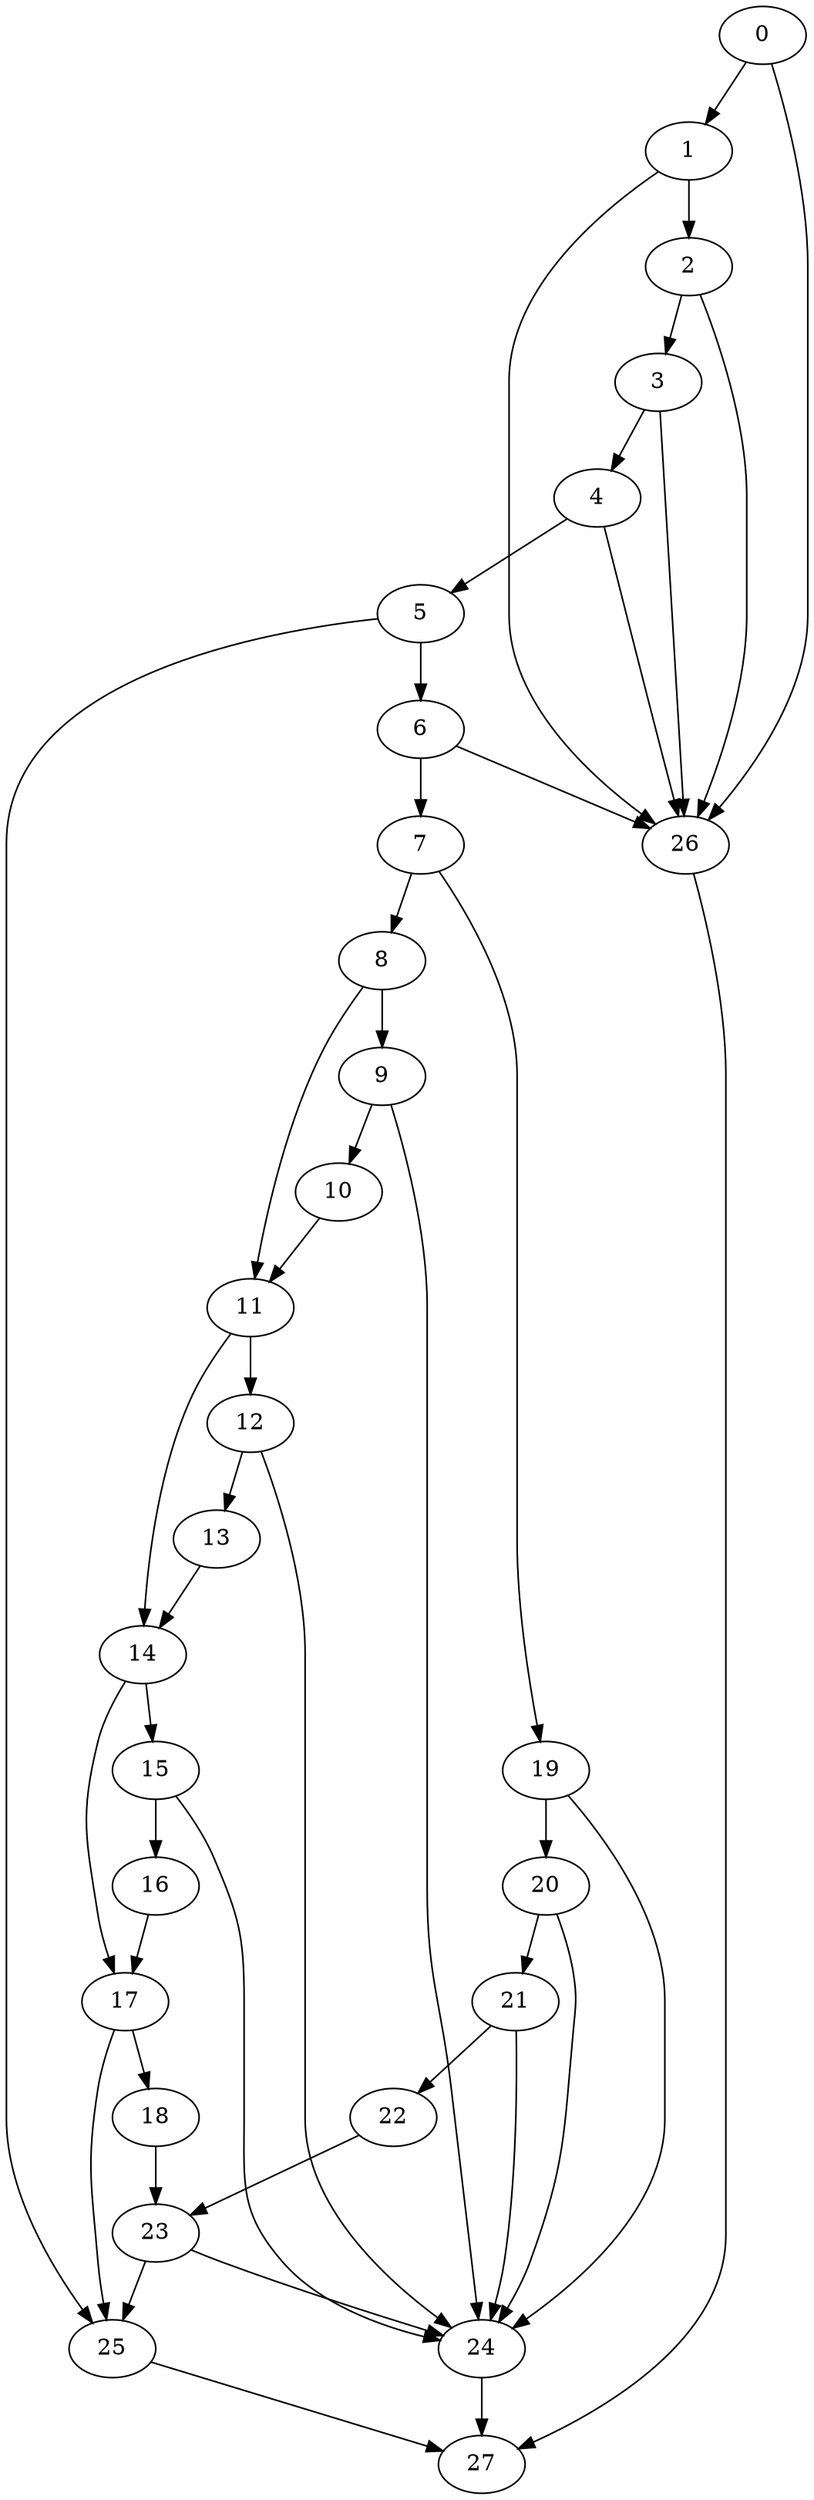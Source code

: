 digraph {
	0
	1
	2
	3
	4
	5
	6
	7
	8
	9
	10
	11
	12
	13
	14
	15
	16
	17
	18
	19
	20
	21
	22
	23
	24
	25
	26
	27
	17 -> 25
	23 -> 25
	5 -> 25
	14 -> 17
	16 -> 17
	8 -> 9
	9 -> 10
	8 -> 11
	10 -> 11
	1 -> 2
	4 -> 5
	24 -> 27
	25 -> 27
	26 -> 27
	20 -> 21
	0 -> 1
	5 -> 6
	19 -> 20
	17 -> 18
	7 -> 19
	18 -> 23
	22 -> 23
	2 -> 3
	6 -> 7
	11 -> 14
	13 -> 14
	12 -> 24
	15 -> 24
	19 -> 24
	20 -> 24
	21 -> 24
	23 -> 24
	9 -> 24
	11 -> 12
	12 -> 13
	15 -> 16
	21 -> 22
	7 -> 8
	3 -> 4
	14 -> 15
	0 -> 26
	1 -> 26
	2 -> 26
	3 -> 26
	4 -> 26
	6 -> 26
}
